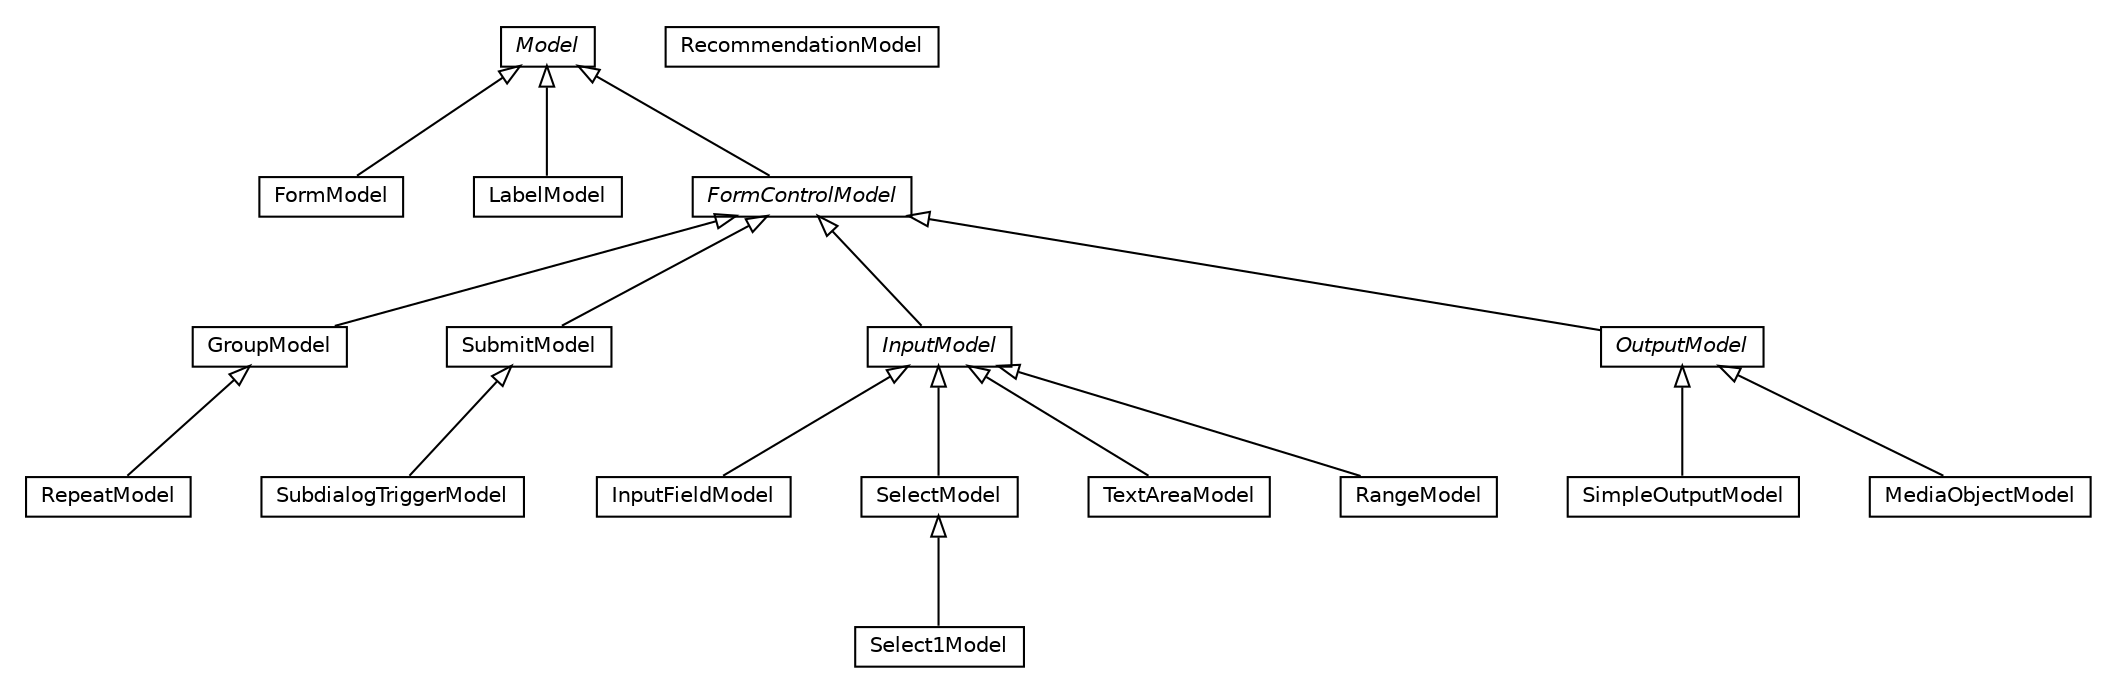 #!/usr/local/bin/dot
#
# Class diagram 
# Generated by UMLGraph version R5_6-24-gf6e263 (http://www.umlgraph.org/)
#

digraph G {
	edge [fontname="Helvetica",fontsize=10,labelfontname="Helvetica",labelfontsize=10];
	node [fontname="Helvetica",fontsize=10,shape=plaintext];
	nodesep=0.25;
	ranksep=0.5;
	// org.universAAL.ui.ui.handler.web.html.model.Select1Model
	c9284 [label=<<table title="org.universAAL.ui.ui.handler.web.html.model.Select1Model" border="0" cellborder="1" cellspacing="0" cellpadding="2" port="p" href="./Select1Model.html">
		<tr><td><table border="0" cellspacing="0" cellpadding="1">
<tr><td align="center" balign="center"> Select1Model </td></tr>
		</table></td></tr>
		</table>>, URL="./Select1Model.html", fontname="Helvetica", fontcolor="black", fontsize=10.0];
	// org.universAAL.ui.ui.handler.web.html.model.RepeatModel
	c9285 [label=<<table title="org.universAAL.ui.ui.handler.web.html.model.RepeatModel" border="0" cellborder="1" cellspacing="0" cellpadding="2" port="p" href="./RepeatModel.html">
		<tr><td><table border="0" cellspacing="0" cellpadding="1">
<tr><td align="center" balign="center"> RepeatModel </td></tr>
		</table></td></tr>
		</table>>, URL="./RepeatModel.html", fontname="Helvetica", fontcolor="black", fontsize=10.0];
	// org.universAAL.ui.ui.handler.web.html.model.InputFieldModel
	c9286 [label=<<table title="org.universAAL.ui.ui.handler.web.html.model.InputFieldModel" border="0" cellborder="1" cellspacing="0" cellpadding="2" port="p" href="./InputFieldModel.html">
		<tr><td><table border="0" cellspacing="0" cellpadding="1">
<tr><td align="center" balign="center"> InputFieldModel </td></tr>
		</table></td></tr>
		</table>>, URL="./InputFieldModel.html", fontname="Helvetica", fontcolor="black", fontsize=10.0];
	// org.universAAL.ui.ui.handler.web.html.model.SimpleOutputModel
	c9287 [label=<<table title="org.universAAL.ui.ui.handler.web.html.model.SimpleOutputModel" border="0" cellborder="1" cellspacing="0" cellpadding="2" port="p" href="./SimpleOutputModel.html">
		<tr><td><table border="0" cellspacing="0" cellpadding="1">
<tr><td align="center" balign="center"> SimpleOutputModel </td></tr>
		</table></td></tr>
		</table>>, URL="./SimpleOutputModel.html", fontname="Helvetica", fontcolor="black", fontsize=10.0];
	// org.universAAL.ui.ui.handler.web.html.model.MediaObjectModel
	c9288 [label=<<table title="org.universAAL.ui.ui.handler.web.html.model.MediaObjectModel" border="0" cellborder="1" cellspacing="0" cellpadding="2" port="p" href="./MediaObjectModel.html">
		<tr><td><table border="0" cellspacing="0" cellpadding="1">
<tr><td align="center" balign="center"> MediaObjectModel </td></tr>
		</table></td></tr>
		</table>>, URL="./MediaObjectModel.html", fontname="Helvetica", fontcolor="black", fontsize=10.0];
	// org.universAAL.ui.ui.handler.web.html.model.GroupModel
	c9289 [label=<<table title="org.universAAL.ui.ui.handler.web.html.model.GroupModel" border="0" cellborder="1" cellspacing="0" cellpadding="2" port="p" href="./GroupModel.html">
		<tr><td><table border="0" cellspacing="0" cellpadding="1">
<tr><td align="center" balign="center"> GroupModel </td></tr>
		</table></td></tr>
		</table>>, URL="./GroupModel.html", fontname="Helvetica", fontcolor="black", fontsize=10.0];
	// org.universAAL.ui.ui.handler.web.html.model.SelectModel
	c9290 [label=<<table title="org.universAAL.ui.ui.handler.web.html.model.SelectModel" border="0" cellborder="1" cellspacing="0" cellpadding="2" port="p" href="./SelectModel.html">
		<tr><td><table border="0" cellspacing="0" cellpadding="1">
<tr><td align="center" balign="center"> SelectModel </td></tr>
		</table></td></tr>
		</table>>, URL="./SelectModel.html", fontname="Helvetica", fontcolor="black", fontsize=10.0];
	// org.universAAL.ui.ui.handler.web.html.model.FormModel
	c9291 [label=<<table title="org.universAAL.ui.ui.handler.web.html.model.FormModel" border="0" cellborder="1" cellspacing="0" cellpadding="2" port="p" href="./FormModel.html">
		<tr><td><table border="0" cellspacing="0" cellpadding="1">
<tr><td align="center" balign="center"> FormModel </td></tr>
		</table></td></tr>
		</table>>, URL="./FormModel.html", fontname="Helvetica", fontcolor="black", fontsize=10.0];
	// org.universAAL.ui.ui.handler.web.html.model.SubdialogTriggerModel
	c9292 [label=<<table title="org.universAAL.ui.ui.handler.web.html.model.SubdialogTriggerModel" border="0" cellborder="1" cellspacing="0" cellpadding="2" port="p" href="./SubdialogTriggerModel.html">
		<tr><td><table border="0" cellspacing="0" cellpadding="1">
<tr><td align="center" balign="center"> SubdialogTriggerModel </td></tr>
		</table></td></tr>
		</table>>, URL="./SubdialogTriggerModel.html", fontname="Helvetica", fontcolor="black", fontsize=10.0];
	// org.universAAL.ui.ui.handler.web.html.model.TextAreaModel
	c9293 [label=<<table title="org.universAAL.ui.ui.handler.web.html.model.TextAreaModel" border="0" cellborder="1" cellspacing="0" cellpadding="2" port="p" href="./TextAreaModel.html">
		<tr><td><table border="0" cellspacing="0" cellpadding="1">
<tr><td align="center" balign="center"> TextAreaModel </td></tr>
		</table></td></tr>
		</table>>, URL="./TextAreaModel.html", fontname="Helvetica", fontcolor="black", fontsize=10.0];
	// org.universAAL.ui.ui.handler.web.html.model.SubmitModel
	c9294 [label=<<table title="org.universAAL.ui.ui.handler.web.html.model.SubmitModel" border="0" cellborder="1" cellspacing="0" cellpadding="2" port="p" href="./SubmitModel.html">
		<tr><td><table border="0" cellspacing="0" cellpadding="1">
<tr><td align="center" balign="center"> SubmitModel </td></tr>
		</table></td></tr>
		</table>>, URL="./SubmitModel.html", fontname="Helvetica", fontcolor="black", fontsize=10.0];
	// org.universAAL.ui.ui.handler.web.html.model.InputModel
	c9295 [label=<<table title="org.universAAL.ui.ui.handler.web.html.model.InputModel" border="0" cellborder="1" cellspacing="0" cellpadding="2" port="p" href="./InputModel.html">
		<tr><td><table border="0" cellspacing="0" cellpadding="1">
<tr><td align="center" balign="center"><font face="Helvetica-Oblique"> InputModel </font></td></tr>
		</table></td></tr>
		</table>>, URL="./InputModel.html", fontname="Helvetica", fontcolor="black", fontsize=10.0];
	// org.universAAL.ui.ui.handler.web.html.model.RangeModel
	c9296 [label=<<table title="org.universAAL.ui.ui.handler.web.html.model.RangeModel" border="0" cellborder="1" cellspacing="0" cellpadding="2" port="p" href="./RangeModel.html">
		<tr><td><table border="0" cellspacing="0" cellpadding="1">
<tr><td align="center" balign="center"> RangeModel </td></tr>
		</table></td></tr>
		</table>>, URL="./RangeModel.html", fontname="Helvetica", fontcolor="black", fontsize=10.0];
	// org.universAAL.ui.ui.handler.web.html.model.LabelModel
	c9297 [label=<<table title="org.universAAL.ui.ui.handler.web.html.model.LabelModel" border="0" cellborder="1" cellspacing="0" cellpadding="2" port="p" href="./LabelModel.html">
		<tr><td><table border="0" cellspacing="0" cellpadding="1">
<tr><td align="center" balign="center"> LabelModel </td></tr>
		</table></td></tr>
		</table>>, URL="./LabelModel.html", fontname="Helvetica", fontcolor="black", fontsize=10.0];
	// org.universAAL.ui.ui.handler.web.html.model.FormControlModel
	c9298 [label=<<table title="org.universAAL.ui.ui.handler.web.html.model.FormControlModel" border="0" cellborder="1" cellspacing="0" cellpadding="2" port="p" href="./FormControlModel.html">
		<tr><td><table border="0" cellspacing="0" cellpadding="1">
<tr><td align="center" balign="center"><font face="Helvetica-Oblique"> FormControlModel </font></td></tr>
		</table></td></tr>
		</table>>, URL="./FormControlModel.html", fontname="Helvetica", fontcolor="black", fontsize=10.0];
	// org.universAAL.ui.ui.handler.web.html.model.OutputModel
	c9299 [label=<<table title="org.universAAL.ui.ui.handler.web.html.model.OutputModel" border="0" cellborder="1" cellspacing="0" cellpadding="2" port="p" href="./OutputModel.html">
		<tr><td><table border="0" cellspacing="0" cellpadding="1">
<tr><td align="center" balign="center"><font face="Helvetica-Oblique"> OutputModel </font></td></tr>
		</table></td></tr>
		</table>>, URL="./OutputModel.html", fontname="Helvetica", fontcolor="black", fontsize=10.0];
	// org.universAAL.ui.ui.handler.web.html.model.RecommendationModel
	c9300 [label=<<table title="org.universAAL.ui.ui.handler.web.html.model.RecommendationModel" border="0" cellborder="1" cellspacing="0" cellpadding="2" port="p" href="./RecommendationModel.html">
		<tr><td><table border="0" cellspacing="0" cellpadding="1">
<tr><td align="center" balign="center"> RecommendationModel </td></tr>
		</table></td></tr>
		</table>>, URL="./RecommendationModel.html", fontname="Helvetica", fontcolor="black", fontsize=10.0];
	// org.universAAL.ui.ui.handler.web.html.model.Model
	c9301 [label=<<table title="org.universAAL.ui.ui.handler.web.html.model.Model" border="0" cellborder="1" cellspacing="0" cellpadding="2" port="p" href="./Model.html">
		<tr><td><table border="0" cellspacing="0" cellpadding="1">
<tr><td align="center" balign="center"><font face="Helvetica-Oblique"> Model </font></td></tr>
		</table></td></tr>
		</table>>, URL="./Model.html", fontname="Helvetica", fontcolor="black", fontsize=10.0];
	//org.universAAL.ui.ui.handler.web.html.model.Select1Model extends org.universAAL.ui.ui.handler.web.html.model.SelectModel
	c9290:p -> c9284:p [dir=back,arrowtail=empty];
	//org.universAAL.ui.ui.handler.web.html.model.RepeatModel extends org.universAAL.ui.ui.handler.web.html.model.GroupModel
	c9289:p -> c9285:p [dir=back,arrowtail=empty];
	//org.universAAL.ui.ui.handler.web.html.model.InputFieldModel extends org.universAAL.ui.ui.handler.web.html.model.InputModel
	c9295:p -> c9286:p [dir=back,arrowtail=empty];
	//org.universAAL.ui.ui.handler.web.html.model.SimpleOutputModel extends org.universAAL.ui.ui.handler.web.html.model.OutputModel
	c9299:p -> c9287:p [dir=back,arrowtail=empty];
	//org.universAAL.ui.ui.handler.web.html.model.MediaObjectModel extends org.universAAL.ui.ui.handler.web.html.model.OutputModel
	c9299:p -> c9288:p [dir=back,arrowtail=empty];
	//org.universAAL.ui.ui.handler.web.html.model.GroupModel extends org.universAAL.ui.ui.handler.web.html.model.FormControlModel
	c9298:p -> c9289:p [dir=back,arrowtail=empty];
	//org.universAAL.ui.ui.handler.web.html.model.SelectModel extends org.universAAL.ui.ui.handler.web.html.model.InputModel
	c9295:p -> c9290:p [dir=back,arrowtail=empty];
	//org.universAAL.ui.ui.handler.web.html.model.FormModel extends org.universAAL.ui.ui.handler.web.html.model.Model
	c9301:p -> c9291:p [dir=back,arrowtail=empty];
	//org.universAAL.ui.ui.handler.web.html.model.SubdialogTriggerModel extends org.universAAL.ui.ui.handler.web.html.model.SubmitModel
	c9294:p -> c9292:p [dir=back,arrowtail=empty];
	//org.universAAL.ui.ui.handler.web.html.model.TextAreaModel extends org.universAAL.ui.ui.handler.web.html.model.InputModel
	c9295:p -> c9293:p [dir=back,arrowtail=empty];
	//org.universAAL.ui.ui.handler.web.html.model.SubmitModel extends org.universAAL.ui.ui.handler.web.html.model.FormControlModel
	c9298:p -> c9294:p [dir=back,arrowtail=empty];
	//org.universAAL.ui.ui.handler.web.html.model.InputModel extends org.universAAL.ui.ui.handler.web.html.model.FormControlModel
	c9298:p -> c9295:p [dir=back,arrowtail=empty];
	//org.universAAL.ui.ui.handler.web.html.model.RangeModel extends org.universAAL.ui.ui.handler.web.html.model.InputModel
	c9295:p -> c9296:p [dir=back,arrowtail=empty];
	//org.universAAL.ui.ui.handler.web.html.model.LabelModel extends org.universAAL.ui.ui.handler.web.html.model.Model
	c9301:p -> c9297:p [dir=back,arrowtail=empty];
	//org.universAAL.ui.ui.handler.web.html.model.FormControlModel extends org.universAAL.ui.ui.handler.web.html.model.Model
	c9301:p -> c9298:p [dir=back,arrowtail=empty];
	//org.universAAL.ui.ui.handler.web.html.model.OutputModel extends org.universAAL.ui.ui.handler.web.html.model.FormControlModel
	c9298:p -> c9299:p [dir=back,arrowtail=empty];
}

